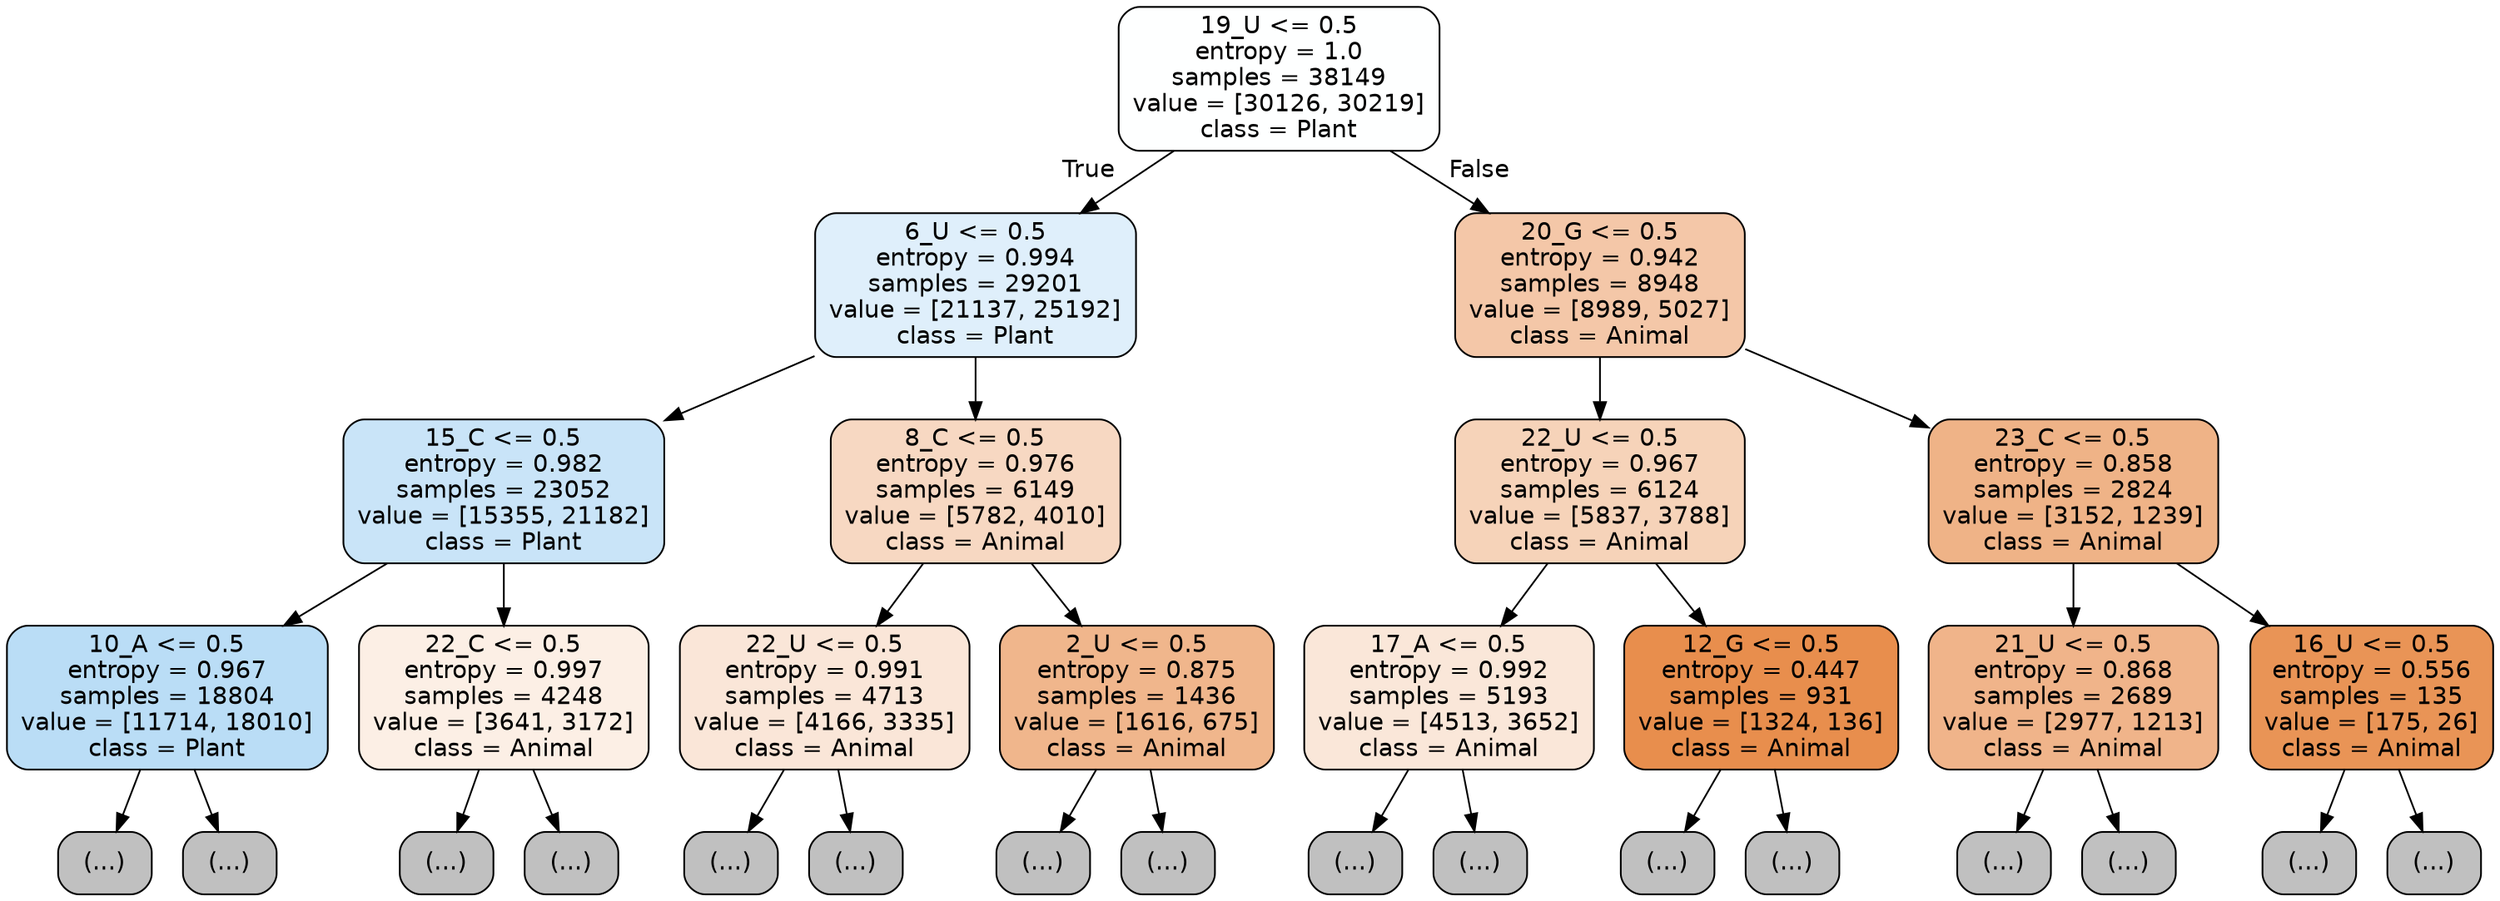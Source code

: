 digraph Tree {
node [shape=box, style="filled, rounded", color="black", fontname="helvetica"] ;
edge [fontname="helvetica"] ;
0 [label="19_U <= 0.5\nentropy = 1.0\nsamples = 38149\nvalue = [30126, 30219]\nclass = Plant", fillcolor="#feffff"] ;
1 [label="6_U <= 0.5\nentropy = 0.994\nsamples = 29201\nvalue = [21137, 25192]\nclass = Plant", fillcolor="#dfeffb"] ;
0 -> 1 [labeldistance=2.5, labelangle=45, headlabel="True"] ;
2 [label="15_C <= 0.5\nentropy = 0.982\nsamples = 23052\nvalue = [15355, 21182]\nclass = Plant", fillcolor="#c9e4f8"] ;
1 -> 2 ;
3 [label="10_A <= 0.5\nentropy = 0.967\nsamples = 18804\nvalue = [11714, 18010]\nclass = Plant", fillcolor="#baddf6"] ;
2 -> 3 ;
4 [label="(...)", fillcolor="#C0C0C0"] ;
3 -> 4 ;
5535 [label="(...)", fillcolor="#C0C0C0"] ;
3 -> 5535 ;
7368 [label="22_C <= 0.5\nentropy = 0.997\nsamples = 4248\nvalue = [3641, 3172]\nclass = Animal", fillcolor="#fcefe5"] ;
2 -> 7368 ;
7369 [label="(...)", fillcolor="#C0C0C0"] ;
7368 -> 7369 ;
9098 [label="(...)", fillcolor="#C0C0C0"] ;
7368 -> 9098 ;
9343 [label="8_C <= 0.5\nentropy = 0.976\nsamples = 6149\nvalue = [5782, 4010]\nclass = Animal", fillcolor="#f7d8c2"] ;
1 -> 9343 ;
9344 [label="22_U <= 0.5\nentropy = 0.991\nsamples = 4713\nvalue = [4166, 3335]\nclass = Animal", fillcolor="#fae6d8"] ;
9343 -> 9344 ;
9345 [label="(...)", fillcolor="#C0C0C0"] ;
9344 -> 9345 ;
11538 [label="(...)", fillcolor="#C0C0C0"] ;
9344 -> 11538 ;
11811 [label="2_U <= 0.5\nentropy = 0.875\nsamples = 1436\nvalue = [1616, 675]\nclass = Animal", fillcolor="#f0b68c"] ;
9343 -> 11811 ;
11812 [label="(...)", fillcolor="#C0C0C0"] ;
11811 -> 11812 ;
12319 [label="(...)", fillcolor="#C0C0C0"] ;
11811 -> 12319 ;
12520 [label="20_G <= 0.5\nentropy = 0.942\nsamples = 8948\nvalue = [8989, 5027]\nclass = Animal", fillcolor="#f4c7a8"] ;
0 -> 12520 [labeldistance=2.5, labelangle=-45, headlabel="False"] ;
12521 [label="22_U <= 0.5\nentropy = 0.967\nsamples = 6124\nvalue = [5837, 3788]\nclass = Animal", fillcolor="#f6d3b9"] ;
12520 -> 12521 ;
12522 [label="17_A <= 0.5\nentropy = 0.992\nsamples = 5193\nvalue = [4513, 3652]\nclass = Animal", fillcolor="#fae7d9"] ;
12521 -> 12522 ;
12523 [label="(...)", fillcolor="#C0C0C0"] ;
12522 -> 12523 ;
14630 [label="(...)", fillcolor="#C0C0C0"] ;
12522 -> 14630 ;
15243 [label="12_G <= 0.5\nentropy = 0.447\nsamples = 931\nvalue = [1324, 136]\nclass = Animal", fillcolor="#e88e4d"] ;
12521 -> 15243 ;
15244 [label="(...)", fillcolor="#C0C0C0"] ;
15243 -> 15244 ;
15467 [label="(...)", fillcolor="#C0C0C0"] ;
15243 -> 15467 ;
15558 [label="23_C <= 0.5\nentropy = 0.858\nsamples = 2824\nvalue = [3152, 1239]\nclass = Animal", fillcolor="#efb387"] ;
12520 -> 15558 ;
15559 [label="21_U <= 0.5\nentropy = 0.868\nsamples = 2689\nvalue = [2977, 1213]\nclass = Animal", fillcolor="#f0b48a"] ;
15558 -> 15559 ;
15560 [label="(...)", fillcolor="#C0C0C0"] ;
15559 -> 15560 ;
16645 [label="(...)", fillcolor="#C0C0C0"] ;
15559 -> 16645 ;
16890 [label="16_U <= 0.5\nentropy = 0.556\nsamples = 135\nvalue = [175, 26]\nclass = Animal", fillcolor="#e99456"] ;
15558 -> 16890 ;
16891 [label="(...)", fillcolor="#C0C0C0"] ;
16890 -> 16891 ;
16928 [label="(...)", fillcolor="#C0C0C0"] ;
16890 -> 16928 ;
}